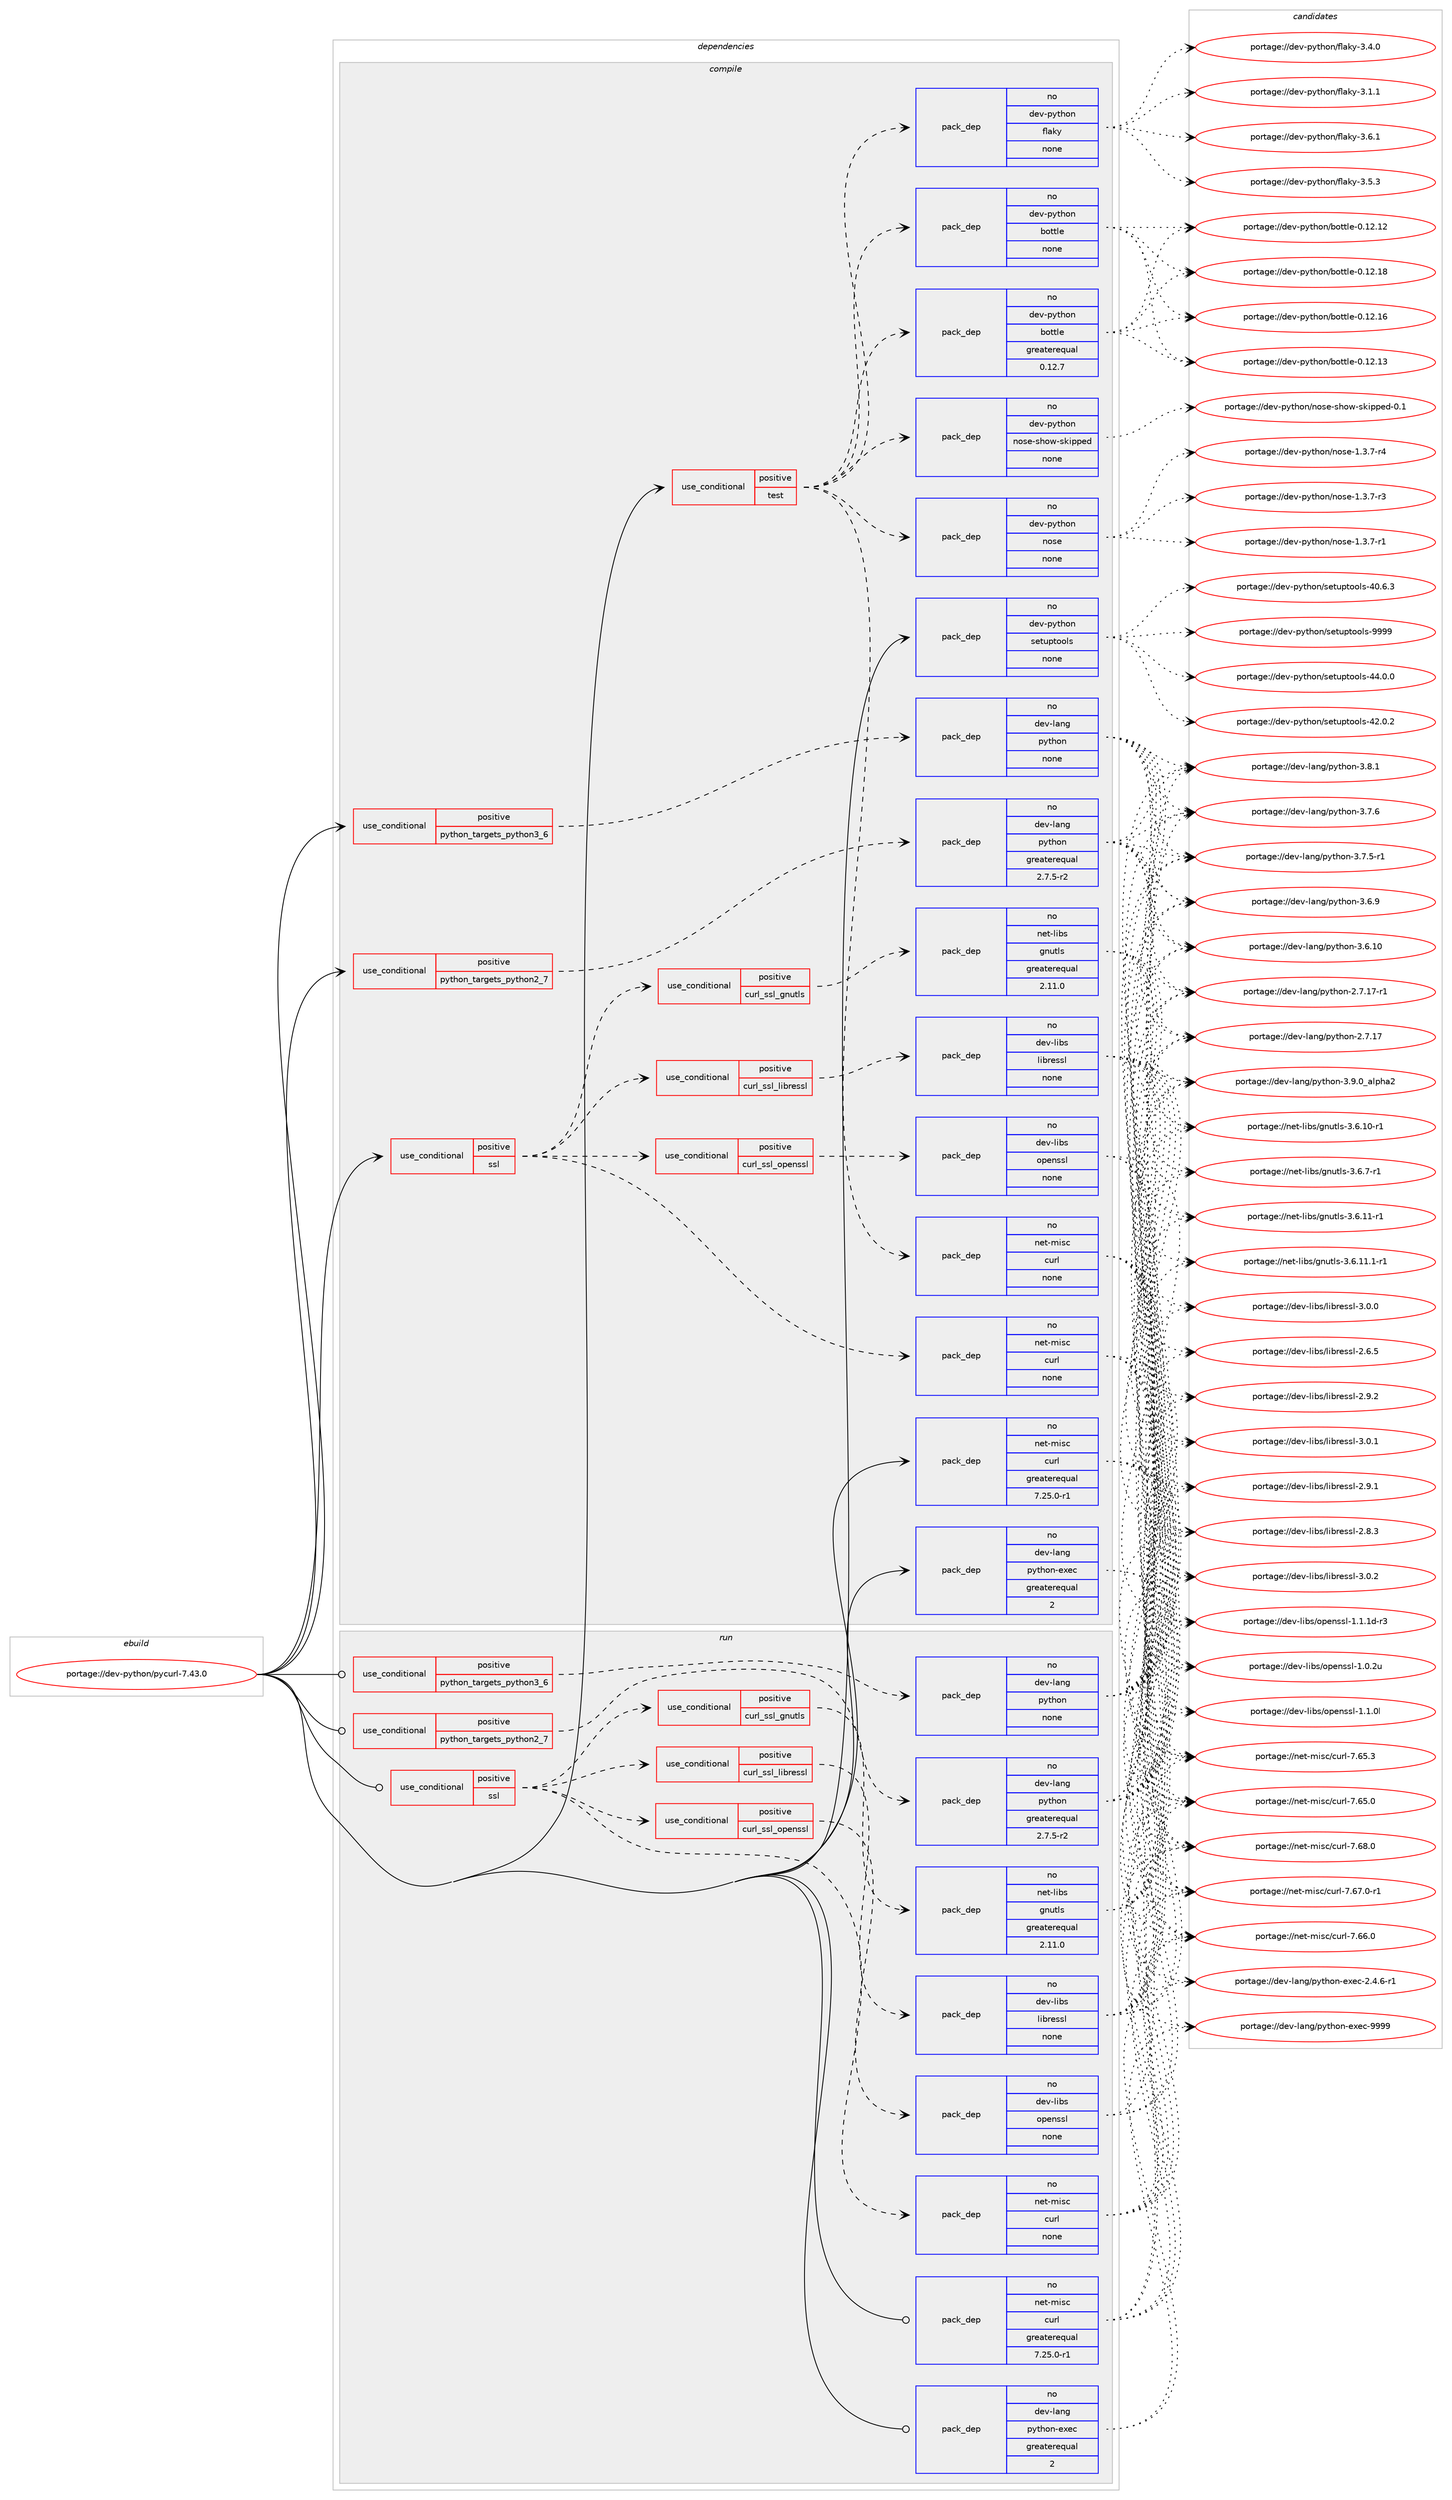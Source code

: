 digraph prolog {

# *************
# Graph options
# *************

newrank=true;
concentrate=true;
compound=true;
graph [rankdir=LR,fontname=Helvetica,fontsize=10,ranksep=1.5];#, ranksep=2.5, nodesep=0.2];
edge  [arrowhead=vee];
node  [fontname=Helvetica,fontsize=10];

# **********
# The ebuild
# **********

subgraph cluster_leftcol {
color=gray;
label=<<i>ebuild</i>>;
id [label="portage://dev-python/pycurl-7.43.0", color=red, width=4, href="../dev-python/pycurl-7.43.0.svg"];
}

# ****************
# The dependencies
# ****************

subgraph cluster_midcol {
color=gray;
label=<<i>dependencies</i>>;
subgraph cluster_compile {
fillcolor="#eeeeee";
style=filled;
label=<<i>compile</i>>;
subgraph cond109727 {
dependency438931 [label=<<TABLE BORDER="0" CELLBORDER="1" CELLSPACING="0" CELLPADDING="4"><TR><TD ROWSPAN="3" CELLPADDING="10">use_conditional</TD></TR><TR><TD>positive</TD></TR><TR><TD>python_targets_python2_7</TD></TR></TABLE>>, shape=none, color=red];
subgraph pack324266 {
dependency438932 [label=<<TABLE BORDER="0" CELLBORDER="1" CELLSPACING="0" CELLPADDING="4" WIDTH="220"><TR><TD ROWSPAN="6" CELLPADDING="30">pack_dep</TD></TR><TR><TD WIDTH="110">no</TD></TR><TR><TD>dev-lang</TD></TR><TR><TD>python</TD></TR><TR><TD>greaterequal</TD></TR><TR><TD>2.7.5-r2</TD></TR></TABLE>>, shape=none, color=blue];
}
dependency438931:e -> dependency438932:w [weight=20,style="dashed",arrowhead="vee"];
}
id:e -> dependency438931:w [weight=20,style="solid",arrowhead="vee"];
subgraph cond109728 {
dependency438933 [label=<<TABLE BORDER="0" CELLBORDER="1" CELLSPACING="0" CELLPADDING="4"><TR><TD ROWSPAN="3" CELLPADDING="10">use_conditional</TD></TR><TR><TD>positive</TD></TR><TR><TD>python_targets_python3_6</TD></TR></TABLE>>, shape=none, color=red];
subgraph pack324267 {
dependency438934 [label=<<TABLE BORDER="0" CELLBORDER="1" CELLSPACING="0" CELLPADDING="4" WIDTH="220"><TR><TD ROWSPAN="6" CELLPADDING="30">pack_dep</TD></TR><TR><TD WIDTH="110">no</TD></TR><TR><TD>dev-lang</TD></TR><TR><TD>python</TD></TR><TR><TD>none</TD></TR><TR><TD></TD></TR></TABLE>>, shape=none, color=blue];
}
dependency438933:e -> dependency438934:w [weight=20,style="dashed",arrowhead="vee"];
}
id:e -> dependency438933:w [weight=20,style="solid",arrowhead="vee"];
subgraph cond109729 {
dependency438935 [label=<<TABLE BORDER="0" CELLBORDER="1" CELLSPACING="0" CELLPADDING="4"><TR><TD ROWSPAN="3" CELLPADDING="10">use_conditional</TD></TR><TR><TD>positive</TD></TR><TR><TD>ssl</TD></TR></TABLE>>, shape=none, color=red];
subgraph pack324268 {
dependency438936 [label=<<TABLE BORDER="0" CELLBORDER="1" CELLSPACING="0" CELLPADDING="4" WIDTH="220"><TR><TD ROWSPAN="6" CELLPADDING="30">pack_dep</TD></TR><TR><TD WIDTH="110">no</TD></TR><TR><TD>net-misc</TD></TR><TR><TD>curl</TD></TR><TR><TD>none</TD></TR><TR><TD></TD></TR></TABLE>>, shape=none, color=blue];
}
dependency438935:e -> dependency438936:w [weight=20,style="dashed",arrowhead="vee"];
subgraph cond109730 {
dependency438937 [label=<<TABLE BORDER="0" CELLBORDER="1" CELLSPACING="0" CELLPADDING="4"><TR><TD ROWSPAN="3" CELLPADDING="10">use_conditional</TD></TR><TR><TD>positive</TD></TR><TR><TD>curl_ssl_gnutls</TD></TR></TABLE>>, shape=none, color=red];
subgraph pack324269 {
dependency438938 [label=<<TABLE BORDER="0" CELLBORDER="1" CELLSPACING="0" CELLPADDING="4" WIDTH="220"><TR><TD ROWSPAN="6" CELLPADDING="30">pack_dep</TD></TR><TR><TD WIDTH="110">no</TD></TR><TR><TD>net-libs</TD></TR><TR><TD>gnutls</TD></TR><TR><TD>greaterequal</TD></TR><TR><TD>2.11.0</TD></TR></TABLE>>, shape=none, color=blue];
}
dependency438937:e -> dependency438938:w [weight=20,style="dashed",arrowhead="vee"];
}
dependency438935:e -> dependency438937:w [weight=20,style="dashed",arrowhead="vee"];
subgraph cond109731 {
dependency438939 [label=<<TABLE BORDER="0" CELLBORDER="1" CELLSPACING="0" CELLPADDING="4"><TR><TD ROWSPAN="3" CELLPADDING="10">use_conditional</TD></TR><TR><TD>positive</TD></TR><TR><TD>curl_ssl_libressl</TD></TR></TABLE>>, shape=none, color=red];
subgraph pack324270 {
dependency438940 [label=<<TABLE BORDER="0" CELLBORDER="1" CELLSPACING="0" CELLPADDING="4" WIDTH="220"><TR><TD ROWSPAN="6" CELLPADDING="30">pack_dep</TD></TR><TR><TD WIDTH="110">no</TD></TR><TR><TD>dev-libs</TD></TR><TR><TD>libressl</TD></TR><TR><TD>none</TD></TR><TR><TD></TD></TR></TABLE>>, shape=none, color=blue];
}
dependency438939:e -> dependency438940:w [weight=20,style="dashed",arrowhead="vee"];
}
dependency438935:e -> dependency438939:w [weight=20,style="dashed",arrowhead="vee"];
subgraph cond109732 {
dependency438941 [label=<<TABLE BORDER="0" CELLBORDER="1" CELLSPACING="0" CELLPADDING="4"><TR><TD ROWSPAN="3" CELLPADDING="10">use_conditional</TD></TR><TR><TD>positive</TD></TR><TR><TD>curl_ssl_openssl</TD></TR></TABLE>>, shape=none, color=red];
subgraph pack324271 {
dependency438942 [label=<<TABLE BORDER="0" CELLBORDER="1" CELLSPACING="0" CELLPADDING="4" WIDTH="220"><TR><TD ROWSPAN="6" CELLPADDING="30">pack_dep</TD></TR><TR><TD WIDTH="110">no</TD></TR><TR><TD>dev-libs</TD></TR><TR><TD>openssl</TD></TR><TR><TD>none</TD></TR><TR><TD></TD></TR></TABLE>>, shape=none, color=blue];
}
dependency438941:e -> dependency438942:w [weight=20,style="dashed",arrowhead="vee"];
}
dependency438935:e -> dependency438941:w [weight=20,style="dashed",arrowhead="vee"];
}
id:e -> dependency438935:w [weight=20,style="solid",arrowhead="vee"];
subgraph cond109733 {
dependency438943 [label=<<TABLE BORDER="0" CELLBORDER="1" CELLSPACING="0" CELLPADDING="4"><TR><TD ROWSPAN="3" CELLPADDING="10">use_conditional</TD></TR><TR><TD>positive</TD></TR><TR><TD>test</TD></TR></TABLE>>, shape=none, color=red];
subgraph pack324272 {
dependency438944 [label=<<TABLE BORDER="0" CELLBORDER="1" CELLSPACING="0" CELLPADDING="4" WIDTH="220"><TR><TD ROWSPAN="6" CELLPADDING="30">pack_dep</TD></TR><TR><TD WIDTH="110">no</TD></TR><TR><TD>dev-python</TD></TR><TR><TD>bottle</TD></TR><TR><TD>none</TD></TR><TR><TD></TD></TR></TABLE>>, shape=none, color=blue];
}
dependency438943:e -> dependency438944:w [weight=20,style="dashed",arrowhead="vee"];
subgraph pack324273 {
dependency438945 [label=<<TABLE BORDER="0" CELLBORDER="1" CELLSPACING="0" CELLPADDING="4" WIDTH="220"><TR><TD ROWSPAN="6" CELLPADDING="30">pack_dep</TD></TR><TR><TD WIDTH="110">no</TD></TR><TR><TD>dev-python</TD></TR><TR><TD>flaky</TD></TR><TR><TD>none</TD></TR><TR><TD></TD></TR></TABLE>>, shape=none, color=blue];
}
dependency438943:e -> dependency438945:w [weight=20,style="dashed",arrowhead="vee"];
subgraph pack324274 {
dependency438946 [label=<<TABLE BORDER="0" CELLBORDER="1" CELLSPACING="0" CELLPADDING="4" WIDTH="220"><TR><TD ROWSPAN="6" CELLPADDING="30">pack_dep</TD></TR><TR><TD WIDTH="110">no</TD></TR><TR><TD>dev-python</TD></TR><TR><TD>nose</TD></TR><TR><TD>none</TD></TR><TR><TD></TD></TR></TABLE>>, shape=none, color=blue];
}
dependency438943:e -> dependency438946:w [weight=20,style="dashed",arrowhead="vee"];
subgraph pack324275 {
dependency438947 [label=<<TABLE BORDER="0" CELLBORDER="1" CELLSPACING="0" CELLPADDING="4" WIDTH="220"><TR><TD ROWSPAN="6" CELLPADDING="30">pack_dep</TD></TR><TR><TD WIDTH="110">no</TD></TR><TR><TD>dev-python</TD></TR><TR><TD>nose-show-skipped</TD></TR><TR><TD>none</TD></TR><TR><TD></TD></TR></TABLE>>, shape=none, color=blue];
}
dependency438943:e -> dependency438947:w [weight=20,style="dashed",arrowhead="vee"];
subgraph pack324276 {
dependency438948 [label=<<TABLE BORDER="0" CELLBORDER="1" CELLSPACING="0" CELLPADDING="4" WIDTH="220"><TR><TD ROWSPAN="6" CELLPADDING="30">pack_dep</TD></TR><TR><TD WIDTH="110">no</TD></TR><TR><TD>net-misc</TD></TR><TR><TD>curl</TD></TR><TR><TD>none</TD></TR><TR><TD></TD></TR></TABLE>>, shape=none, color=blue];
}
dependency438943:e -> dependency438948:w [weight=20,style="dashed",arrowhead="vee"];
subgraph pack324277 {
dependency438949 [label=<<TABLE BORDER="0" CELLBORDER="1" CELLSPACING="0" CELLPADDING="4" WIDTH="220"><TR><TD ROWSPAN="6" CELLPADDING="30">pack_dep</TD></TR><TR><TD WIDTH="110">no</TD></TR><TR><TD>dev-python</TD></TR><TR><TD>bottle</TD></TR><TR><TD>greaterequal</TD></TR><TR><TD>0.12.7</TD></TR></TABLE>>, shape=none, color=blue];
}
dependency438943:e -> dependency438949:w [weight=20,style="dashed",arrowhead="vee"];
}
id:e -> dependency438943:w [weight=20,style="solid",arrowhead="vee"];
subgraph pack324278 {
dependency438950 [label=<<TABLE BORDER="0" CELLBORDER="1" CELLSPACING="0" CELLPADDING="4" WIDTH="220"><TR><TD ROWSPAN="6" CELLPADDING="30">pack_dep</TD></TR><TR><TD WIDTH="110">no</TD></TR><TR><TD>dev-lang</TD></TR><TR><TD>python-exec</TD></TR><TR><TD>greaterequal</TD></TR><TR><TD>2</TD></TR></TABLE>>, shape=none, color=blue];
}
id:e -> dependency438950:w [weight=20,style="solid",arrowhead="vee"];
subgraph pack324279 {
dependency438951 [label=<<TABLE BORDER="0" CELLBORDER="1" CELLSPACING="0" CELLPADDING="4" WIDTH="220"><TR><TD ROWSPAN="6" CELLPADDING="30">pack_dep</TD></TR><TR><TD WIDTH="110">no</TD></TR><TR><TD>dev-python</TD></TR><TR><TD>setuptools</TD></TR><TR><TD>none</TD></TR><TR><TD></TD></TR></TABLE>>, shape=none, color=blue];
}
id:e -> dependency438951:w [weight=20,style="solid",arrowhead="vee"];
subgraph pack324280 {
dependency438952 [label=<<TABLE BORDER="0" CELLBORDER="1" CELLSPACING="0" CELLPADDING="4" WIDTH="220"><TR><TD ROWSPAN="6" CELLPADDING="30">pack_dep</TD></TR><TR><TD WIDTH="110">no</TD></TR><TR><TD>net-misc</TD></TR><TR><TD>curl</TD></TR><TR><TD>greaterequal</TD></TR><TR><TD>7.25.0-r1</TD></TR></TABLE>>, shape=none, color=blue];
}
id:e -> dependency438952:w [weight=20,style="solid",arrowhead="vee"];
}
subgraph cluster_compileandrun {
fillcolor="#eeeeee";
style=filled;
label=<<i>compile and run</i>>;
}
subgraph cluster_run {
fillcolor="#eeeeee";
style=filled;
label=<<i>run</i>>;
subgraph cond109734 {
dependency438953 [label=<<TABLE BORDER="0" CELLBORDER="1" CELLSPACING="0" CELLPADDING="4"><TR><TD ROWSPAN="3" CELLPADDING="10">use_conditional</TD></TR><TR><TD>positive</TD></TR><TR><TD>python_targets_python2_7</TD></TR></TABLE>>, shape=none, color=red];
subgraph pack324281 {
dependency438954 [label=<<TABLE BORDER="0" CELLBORDER="1" CELLSPACING="0" CELLPADDING="4" WIDTH="220"><TR><TD ROWSPAN="6" CELLPADDING="30">pack_dep</TD></TR><TR><TD WIDTH="110">no</TD></TR><TR><TD>dev-lang</TD></TR><TR><TD>python</TD></TR><TR><TD>greaterequal</TD></TR><TR><TD>2.7.5-r2</TD></TR></TABLE>>, shape=none, color=blue];
}
dependency438953:e -> dependency438954:w [weight=20,style="dashed",arrowhead="vee"];
}
id:e -> dependency438953:w [weight=20,style="solid",arrowhead="odot"];
subgraph cond109735 {
dependency438955 [label=<<TABLE BORDER="0" CELLBORDER="1" CELLSPACING="0" CELLPADDING="4"><TR><TD ROWSPAN="3" CELLPADDING="10">use_conditional</TD></TR><TR><TD>positive</TD></TR><TR><TD>python_targets_python3_6</TD></TR></TABLE>>, shape=none, color=red];
subgraph pack324282 {
dependency438956 [label=<<TABLE BORDER="0" CELLBORDER="1" CELLSPACING="0" CELLPADDING="4" WIDTH="220"><TR><TD ROWSPAN="6" CELLPADDING="30">pack_dep</TD></TR><TR><TD WIDTH="110">no</TD></TR><TR><TD>dev-lang</TD></TR><TR><TD>python</TD></TR><TR><TD>none</TD></TR><TR><TD></TD></TR></TABLE>>, shape=none, color=blue];
}
dependency438955:e -> dependency438956:w [weight=20,style="dashed",arrowhead="vee"];
}
id:e -> dependency438955:w [weight=20,style="solid",arrowhead="odot"];
subgraph cond109736 {
dependency438957 [label=<<TABLE BORDER="0" CELLBORDER="1" CELLSPACING="0" CELLPADDING="4"><TR><TD ROWSPAN="3" CELLPADDING="10">use_conditional</TD></TR><TR><TD>positive</TD></TR><TR><TD>ssl</TD></TR></TABLE>>, shape=none, color=red];
subgraph pack324283 {
dependency438958 [label=<<TABLE BORDER="0" CELLBORDER="1" CELLSPACING="0" CELLPADDING="4" WIDTH="220"><TR><TD ROWSPAN="6" CELLPADDING="30">pack_dep</TD></TR><TR><TD WIDTH="110">no</TD></TR><TR><TD>net-misc</TD></TR><TR><TD>curl</TD></TR><TR><TD>none</TD></TR><TR><TD></TD></TR></TABLE>>, shape=none, color=blue];
}
dependency438957:e -> dependency438958:w [weight=20,style="dashed",arrowhead="vee"];
subgraph cond109737 {
dependency438959 [label=<<TABLE BORDER="0" CELLBORDER="1" CELLSPACING="0" CELLPADDING="4"><TR><TD ROWSPAN="3" CELLPADDING="10">use_conditional</TD></TR><TR><TD>positive</TD></TR><TR><TD>curl_ssl_gnutls</TD></TR></TABLE>>, shape=none, color=red];
subgraph pack324284 {
dependency438960 [label=<<TABLE BORDER="0" CELLBORDER="1" CELLSPACING="0" CELLPADDING="4" WIDTH="220"><TR><TD ROWSPAN="6" CELLPADDING="30">pack_dep</TD></TR><TR><TD WIDTH="110">no</TD></TR><TR><TD>net-libs</TD></TR><TR><TD>gnutls</TD></TR><TR><TD>greaterequal</TD></TR><TR><TD>2.11.0</TD></TR></TABLE>>, shape=none, color=blue];
}
dependency438959:e -> dependency438960:w [weight=20,style="dashed",arrowhead="vee"];
}
dependency438957:e -> dependency438959:w [weight=20,style="dashed",arrowhead="vee"];
subgraph cond109738 {
dependency438961 [label=<<TABLE BORDER="0" CELLBORDER="1" CELLSPACING="0" CELLPADDING="4"><TR><TD ROWSPAN="3" CELLPADDING="10">use_conditional</TD></TR><TR><TD>positive</TD></TR><TR><TD>curl_ssl_libressl</TD></TR></TABLE>>, shape=none, color=red];
subgraph pack324285 {
dependency438962 [label=<<TABLE BORDER="0" CELLBORDER="1" CELLSPACING="0" CELLPADDING="4" WIDTH="220"><TR><TD ROWSPAN="6" CELLPADDING="30">pack_dep</TD></TR><TR><TD WIDTH="110">no</TD></TR><TR><TD>dev-libs</TD></TR><TR><TD>libressl</TD></TR><TR><TD>none</TD></TR><TR><TD></TD></TR></TABLE>>, shape=none, color=blue];
}
dependency438961:e -> dependency438962:w [weight=20,style="dashed",arrowhead="vee"];
}
dependency438957:e -> dependency438961:w [weight=20,style="dashed",arrowhead="vee"];
subgraph cond109739 {
dependency438963 [label=<<TABLE BORDER="0" CELLBORDER="1" CELLSPACING="0" CELLPADDING="4"><TR><TD ROWSPAN="3" CELLPADDING="10">use_conditional</TD></TR><TR><TD>positive</TD></TR><TR><TD>curl_ssl_openssl</TD></TR></TABLE>>, shape=none, color=red];
subgraph pack324286 {
dependency438964 [label=<<TABLE BORDER="0" CELLBORDER="1" CELLSPACING="0" CELLPADDING="4" WIDTH="220"><TR><TD ROWSPAN="6" CELLPADDING="30">pack_dep</TD></TR><TR><TD WIDTH="110">no</TD></TR><TR><TD>dev-libs</TD></TR><TR><TD>openssl</TD></TR><TR><TD>none</TD></TR><TR><TD></TD></TR></TABLE>>, shape=none, color=blue];
}
dependency438963:e -> dependency438964:w [weight=20,style="dashed",arrowhead="vee"];
}
dependency438957:e -> dependency438963:w [weight=20,style="dashed",arrowhead="vee"];
}
id:e -> dependency438957:w [weight=20,style="solid",arrowhead="odot"];
subgraph pack324287 {
dependency438965 [label=<<TABLE BORDER="0" CELLBORDER="1" CELLSPACING="0" CELLPADDING="4" WIDTH="220"><TR><TD ROWSPAN="6" CELLPADDING="30">pack_dep</TD></TR><TR><TD WIDTH="110">no</TD></TR><TR><TD>dev-lang</TD></TR><TR><TD>python-exec</TD></TR><TR><TD>greaterequal</TD></TR><TR><TD>2</TD></TR></TABLE>>, shape=none, color=blue];
}
id:e -> dependency438965:w [weight=20,style="solid",arrowhead="odot"];
subgraph pack324288 {
dependency438966 [label=<<TABLE BORDER="0" CELLBORDER="1" CELLSPACING="0" CELLPADDING="4" WIDTH="220"><TR><TD ROWSPAN="6" CELLPADDING="30">pack_dep</TD></TR><TR><TD WIDTH="110">no</TD></TR><TR><TD>net-misc</TD></TR><TR><TD>curl</TD></TR><TR><TD>greaterequal</TD></TR><TR><TD>7.25.0-r1</TD></TR></TABLE>>, shape=none, color=blue];
}
id:e -> dependency438966:w [weight=20,style="solid",arrowhead="odot"];
}
}

# **************
# The candidates
# **************

subgraph cluster_choices {
rank=same;
color=gray;
label=<<i>candidates</i>>;

subgraph choice324266 {
color=black;
nodesep=1;
choice10010111845108971101034711212111610411111045514657464895971081121049750 [label="portage://dev-lang/python-3.9.0_alpha2", color=red, width=4,href="../dev-lang/python-3.9.0_alpha2.svg"];
choice100101118451089711010347112121116104111110455146564649 [label="portage://dev-lang/python-3.8.1", color=red, width=4,href="../dev-lang/python-3.8.1.svg"];
choice100101118451089711010347112121116104111110455146554654 [label="portage://dev-lang/python-3.7.6", color=red, width=4,href="../dev-lang/python-3.7.6.svg"];
choice1001011184510897110103471121211161041111104551465546534511449 [label="portage://dev-lang/python-3.7.5-r1", color=red, width=4,href="../dev-lang/python-3.7.5-r1.svg"];
choice100101118451089711010347112121116104111110455146544657 [label="portage://dev-lang/python-3.6.9", color=red, width=4,href="../dev-lang/python-3.6.9.svg"];
choice10010111845108971101034711212111610411111045514654464948 [label="portage://dev-lang/python-3.6.10", color=red, width=4,href="../dev-lang/python-3.6.10.svg"];
choice100101118451089711010347112121116104111110455046554649554511449 [label="portage://dev-lang/python-2.7.17-r1", color=red, width=4,href="../dev-lang/python-2.7.17-r1.svg"];
choice10010111845108971101034711212111610411111045504655464955 [label="portage://dev-lang/python-2.7.17", color=red, width=4,href="../dev-lang/python-2.7.17.svg"];
dependency438932:e -> choice10010111845108971101034711212111610411111045514657464895971081121049750:w [style=dotted,weight="100"];
dependency438932:e -> choice100101118451089711010347112121116104111110455146564649:w [style=dotted,weight="100"];
dependency438932:e -> choice100101118451089711010347112121116104111110455146554654:w [style=dotted,weight="100"];
dependency438932:e -> choice1001011184510897110103471121211161041111104551465546534511449:w [style=dotted,weight="100"];
dependency438932:e -> choice100101118451089711010347112121116104111110455146544657:w [style=dotted,weight="100"];
dependency438932:e -> choice10010111845108971101034711212111610411111045514654464948:w [style=dotted,weight="100"];
dependency438932:e -> choice100101118451089711010347112121116104111110455046554649554511449:w [style=dotted,weight="100"];
dependency438932:e -> choice10010111845108971101034711212111610411111045504655464955:w [style=dotted,weight="100"];
}
subgraph choice324267 {
color=black;
nodesep=1;
choice10010111845108971101034711212111610411111045514657464895971081121049750 [label="portage://dev-lang/python-3.9.0_alpha2", color=red, width=4,href="../dev-lang/python-3.9.0_alpha2.svg"];
choice100101118451089711010347112121116104111110455146564649 [label="portage://dev-lang/python-3.8.1", color=red, width=4,href="../dev-lang/python-3.8.1.svg"];
choice100101118451089711010347112121116104111110455146554654 [label="portage://dev-lang/python-3.7.6", color=red, width=4,href="../dev-lang/python-3.7.6.svg"];
choice1001011184510897110103471121211161041111104551465546534511449 [label="portage://dev-lang/python-3.7.5-r1", color=red, width=4,href="../dev-lang/python-3.7.5-r1.svg"];
choice100101118451089711010347112121116104111110455146544657 [label="portage://dev-lang/python-3.6.9", color=red, width=4,href="../dev-lang/python-3.6.9.svg"];
choice10010111845108971101034711212111610411111045514654464948 [label="portage://dev-lang/python-3.6.10", color=red, width=4,href="../dev-lang/python-3.6.10.svg"];
choice100101118451089711010347112121116104111110455046554649554511449 [label="portage://dev-lang/python-2.7.17-r1", color=red, width=4,href="../dev-lang/python-2.7.17-r1.svg"];
choice10010111845108971101034711212111610411111045504655464955 [label="portage://dev-lang/python-2.7.17", color=red, width=4,href="../dev-lang/python-2.7.17.svg"];
dependency438934:e -> choice10010111845108971101034711212111610411111045514657464895971081121049750:w [style=dotted,weight="100"];
dependency438934:e -> choice100101118451089711010347112121116104111110455146564649:w [style=dotted,weight="100"];
dependency438934:e -> choice100101118451089711010347112121116104111110455146554654:w [style=dotted,weight="100"];
dependency438934:e -> choice1001011184510897110103471121211161041111104551465546534511449:w [style=dotted,weight="100"];
dependency438934:e -> choice100101118451089711010347112121116104111110455146544657:w [style=dotted,weight="100"];
dependency438934:e -> choice10010111845108971101034711212111610411111045514654464948:w [style=dotted,weight="100"];
dependency438934:e -> choice100101118451089711010347112121116104111110455046554649554511449:w [style=dotted,weight="100"];
dependency438934:e -> choice10010111845108971101034711212111610411111045504655464955:w [style=dotted,weight="100"];
}
subgraph choice324268 {
color=black;
nodesep=1;
choice1101011164510910511599479911711410845554654564648 [label="portage://net-misc/curl-7.68.0", color=red, width=4,href="../net-misc/curl-7.68.0.svg"];
choice11010111645109105115994799117114108455546545546484511449 [label="portage://net-misc/curl-7.67.0-r1", color=red, width=4,href="../net-misc/curl-7.67.0-r1.svg"];
choice1101011164510910511599479911711410845554654544648 [label="portage://net-misc/curl-7.66.0", color=red, width=4,href="../net-misc/curl-7.66.0.svg"];
choice1101011164510910511599479911711410845554654534651 [label="portage://net-misc/curl-7.65.3", color=red, width=4,href="../net-misc/curl-7.65.3.svg"];
choice1101011164510910511599479911711410845554654534648 [label="portage://net-misc/curl-7.65.0", color=red, width=4,href="../net-misc/curl-7.65.0.svg"];
dependency438936:e -> choice1101011164510910511599479911711410845554654564648:w [style=dotted,weight="100"];
dependency438936:e -> choice11010111645109105115994799117114108455546545546484511449:w [style=dotted,weight="100"];
dependency438936:e -> choice1101011164510910511599479911711410845554654544648:w [style=dotted,weight="100"];
dependency438936:e -> choice1101011164510910511599479911711410845554654534651:w [style=dotted,weight="100"];
dependency438936:e -> choice1101011164510910511599479911711410845554654534648:w [style=dotted,weight="100"];
}
subgraph choice324269 {
color=black;
nodesep=1;
choice1101011164510810598115471031101171161081154551465446554511449 [label="portage://net-libs/gnutls-3.6.7-r1", color=red, width=4,href="../net-libs/gnutls-3.6.7-r1.svg"];
choice1101011164510810598115471031101171161081154551465446494946494511449 [label="portage://net-libs/gnutls-3.6.11.1-r1", color=red, width=4,href="../net-libs/gnutls-3.6.11.1-r1.svg"];
choice110101116451081059811547103110117116108115455146544649494511449 [label="portage://net-libs/gnutls-3.6.11-r1", color=red, width=4,href="../net-libs/gnutls-3.6.11-r1.svg"];
choice110101116451081059811547103110117116108115455146544649484511449 [label="portage://net-libs/gnutls-3.6.10-r1", color=red, width=4,href="../net-libs/gnutls-3.6.10-r1.svg"];
dependency438938:e -> choice1101011164510810598115471031101171161081154551465446554511449:w [style=dotted,weight="100"];
dependency438938:e -> choice1101011164510810598115471031101171161081154551465446494946494511449:w [style=dotted,weight="100"];
dependency438938:e -> choice110101116451081059811547103110117116108115455146544649494511449:w [style=dotted,weight="100"];
dependency438938:e -> choice110101116451081059811547103110117116108115455146544649484511449:w [style=dotted,weight="100"];
}
subgraph choice324270 {
color=black;
nodesep=1;
choice10010111845108105981154710810598114101115115108455146484650 [label="portage://dev-libs/libressl-3.0.2", color=red, width=4,href="../dev-libs/libressl-3.0.2.svg"];
choice10010111845108105981154710810598114101115115108455146484649 [label="portage://dev-libs/libressl-3.0.1", color=red, width=4,href="../dev-libs/libressl-3.0.1.svg"];
choice10010111845108105981154710810598114101115115108455146484648 [label="portage://dev-libs/libressl-3.0.0", color=red, width=4,href="../dev-libs/libressl-3.0.0.svg"];
choice10010111845108105981154710810598114101115115108455046574650 [label="portage://dev-libs/libressl-2.9.2", color=red, width=4,href="../dev-libs/libressl-2.9.2.svg"];
choice10010111845108105981154710810598114101115115108455046574649 [label="portage://dev-libs/libressl-2.9.1", color=red, width=4,href="../dev-libs/libressl-2.9.1.svg"];
choice10010111845108105981154710810598114101115115108455046564651 [label="portage://dev-libs/libressl-2.8.3", color=red, width=4,href="../dev-libs/libressl-2.8.3.svg"];
choice10010111845108105981154710810598114101115115108455046544653 [label="portage://dev-libs/libressl-2.6.5", color=red, width=4,href="../dev-libs/libressl-2.6.5.svg"];
dependency438940:e -> choice10010111845108105981154710810598114101115115108455146484650:w [style=dotted,weight="100"];
dependency438940:e -> choice10010111845108105981154710810598114101115115108455146484649:w [style=dotted,weight="100"];
dependency438940:e -> choice10010111845108105981154710810598114101115115108455146484648:w [style=dotted,weight="100"];
dependency438940:e -> choice10010111845108105981154710810598114101115115108455046574650:w [style=dotted,weight="100"];
dependency438940:e -> choice10010111845108105981154710810598114101115115108455046574649:w [style=dotted,weight="100"];
dependency438940:e -> choice10010111845108105981154710810598114101115115108455046564651:w [style=dotted,weight="100"];
dependency438940:e -> choice10010111845108105981154710810598114101115115108455046544653:w [style=dotted,weight="100"];
}
subgraph choice324271 {
color=black;
nodesep=1;
choice1001011184510810598115471111121011101151151084549464946491004511451 [label="portage://dev-libs/openssl-1.1.1d-r3", color=red, width=4,href="../dev-libs/openssl-1.1.1d-r3.svg"];
choice100101118451081059811547111112101110115115108454946494648108 [label="portage://dev-libs/openssl-1.1.0l", color=red, width=4,href="../dev-libs/openssl-1.1.0l.svg"];
choice100101118451081059811547111112101110115115108454946484650117 [label="portage://dev-libs/openssl-1.0.2u", color=red, width=4,href="../dev-libs/openssl-1.0.2u.svg"];
dependency438942:e -> choice1001011184510810598115471111121011101151151084549464946491004511451:w [style=dotted,weight="100"];
dependency438942:e -> choice100101118451081059811547111112101110115115108454946494648108:w [style=dotted,weight="100"];
dependency438942:e -> choice100101118451081059811547111112101110115115108454946484650117:w [style=dotted,weight="100"];
}
subgraph choice324272 {
color=black;
nodesep=1;
choice1001011184511212111610411111047981111161161081014548464950464956 [label="portage://dev-python/bottle-0.12.18", color=red, width=4,href="../dev-python/bottle-0.12.18.svg"];
choice1001011184511212111610411111047981111161161081014548464950464954 [label="portage://dev-python/bottle-0.12.16", color=red, width=4,href="../dev-python/bottle-0.12.16.svg"];
choice1001011184511212111610411111047981111161161081014548464950464951 [label="portage://dev-python/bottle-0.12.13", color=red, width=4,href="../dev-python/bottle-0.12.13.svg"];
choice1001011184511212111610411111047981111161161081014548464950464950 [label="portage://dev-python/bottle-0.12.12", color=red, width=4,href="../dev-python/bottle-0.12.12.svg"];
dependency438944:e -> choice1001011184511212111610411111047981111161161081014548464950464956:w [style=dotted,weight="100"];
dependency438944:e -> choice1001011184511212111610411111047981111161161081014548464950464954:w [style=dotted,weight="100"];
dependency438944:e -> choice1001011184511212111610411111047981111161161081014548464950464951:w [style=dotted,weight="100"];
dependency438944:e -> choice1001011184511212111610411111047981111161161081014548464950464950:w [style=dotted,weight="100"];
}
subgraph choice324273 {
color=black;
nodesep=1;
choice100101118451121211161041111104710210897107121455146544649 [label="portage://dev-python/flaky-3.6.1", color=red, width=4,href="../dev-python/flaky-3.6.1.svg"];
choice100101118451121211161041111104710210897107121455146534651 [label="portage://dev-python/flaky-3.5.3", color=red, width=4,href="../dev-python/flaky-3.5.3.svg"];
choice100101118451121211161041111104710210897107121455146524648 [label="portage://dev-python/flaky-3.4.0", color=red, width=4,href="../dev-python/flaky-3.4.0.svg"];
choice100101118451121211161041111104710210897107121455146494649 [label="portage://dev-python/flaky-3.1.1", color=red, width=4,href="../dev-python/flaky-3.1.1.svg"];
dependency438945:e -> choice100101118451121211161041111104710210897107121455146544649:w [style=dotted,weight="100"];
dependency438945:e -> choice100101118451121211161041111104710210897107121455146534651:w [style=dotted,weight="100"];
dependency438945:e -> choice100101118451121211161041111104710210897107121455146524648:w [style=dotted,weight="100"];
dependency438945:e -> choice100101118451121211161041111104710210897107121455146494649:w [style=dotted,weight="100"];
}
subgraph choice324274 {
color=black;
nodesep=1;
choice10010111845112121116104111110471101111151014549465146554511452 [label="portage://dev-python/nose-1.3.7-r4", color=red, width=4,href="../dev-python/nose-1.3.7-r4.svg"];
choice10010111845112121116104111110471101111151014549465146554511451 [label="portage://dev-python/nose-1.3.7-r3", color=red, width=4,href="../dev-python/nose-1.3.7-r3.svg"];
choice10010111845112121116104111110471101111151014549465146554511449 [label="portage://dev-python/nose-1.3.7-r1", color=red, width=4,href="../dev-python/nose-1.3.7-r1.svg"];
dependency438946:e -> choice10010111845112121116104111110471101111151014549465146554511452:w [style=dotted,weight="100"];
dependency438946:e -> choice10010111845112121116104111110471101111151014549465146554511451:w [style=dotted,weight="100"];
dependency438946:e -> choice10010111845112121116104111110471101111151014549465146554511449:w [style=dotted,weight="100"];
}
subgraph choice324275 {
color=black;
nodesep=1;
choice1001011184511212111610411111047110111115101451151041111194511510710511211210110045484649 [label="portage://dev-python/nose-show-skipped-0.1", color=red, width=4,href="../dev-python/nose-show-skipped-0.1.svg"];
dependency438947:e -> choice1001011184511212111610411111047110111115101451151041111194511510710511211210110045484649:w [style=dotted,weight="100"];
}
subgraph choice324276 {
color=black;
nodesep=1;
choice1101011164510910511599479911711410845554654564648 [label="portage://net-misc/curl-7.68.0", color=red, width=4,href="../net-misc/curl-7.68.0.svg"];
choice11010111645109105115994799117114108455546545546484511449 [label="portage://net-misc/curl-7.67.0-r1", color=red, width=4,href="../net-misc/curl-7.67.0-r1.svg"];
choice1101011164510910511599479911711410845554654544648 [label="portage://net-misc/curl-7.66.0", color=red, width=4,href="../net-misc/curl-7.66.0.svg"];
choice1101011164510910511599479911711410845554654534651 [label="portage://net-misc/curl-7.65.3", color=red, width=4,href="../net-misc/curl-7.65.3.svg"];
choice1101011164510910511599479911711410845554654534648 [label="portage://net-misc/curl-7.65.0", color=red, width=4,href="../net-misc/curl-7.65.0.svg"];
dependency438948:e -> choice1101011164510910511599479911711410845554654564648:w [style=dotted,weight="100"];
dependency438948:e -> choice11010111645109105115994799117114108455546545546484511449:w [style=dotted,weight="100"];
dependency438948:e -> choice1101011164510910511599479911711410845554654544648:w [style=dotted,weight="100"];
dependency438948:e -> choice1101011164510910511599479911711410845554654534651:w [style=dotted,weight="100"];
dependency438948:e -> choice1101011164510910511599479911711410845554654534648:w [style=dotted,weight="100"];
}
subgraph choice324277 {
color=black;
nodesep=1;
choice1001011184511212111610411111047981111161161081014548464950464956 [label="portage://dev-python/bottle-0.12.18", color=red, width=4,href="../dev-python/bottle-0.12.18.svg"];
choice1001011184511212111610411111047981111161161081014548464950464954 [label="portage://dev-python/bottle-0.12.16", color=red, width=4,href="../dev-python/bottle-0.12.16.svg"];
choice1001011184511212111610411111047981111161161081014548464950464951 [label="portage://dev-python/bottle-0.12.13", color=red, width=4,href="../dev-python/bottle-0.12.13.svg"];
choice1001011184511212111610411111047981111161161081014548464950464950 [label="portage://dev-python/bottle-0.12.12", color=red, width=4,href="../dev-python/bottle-0.12.12.svg"];
dependency438949:e -> choice1001011184511212111610411111047981111161161081014548464950464956:w [style=dotted,weight="100"];
dependency438949:e -> choice1001011184511212111610411111047981111161161081014548464950464954:w [style=dotted,weight="100"];
dependency438949:e -> choice1001011184511212111610411111047981111161161081014548464950464951:w [style=dotted,weight="100"];
dependency438949:e -> choice1001011184511212111610411111047981111161161081014548464950464950:w [style=dotted,weight="100"];
}
subgraph choice324278 {
color=black;
nodesep=1;
choice10010111845108971101034711212111610411111045101120101994557575757 [label="portage://dev-lang/python-exec-9999", color=red, width=4,href="../dev-lang/python-exec-9999.svg"];
choice10010111845108971101034711212111610411111045101120101994550465246544511449 [label="portage://dev-lang/python-exec-2.4.6-r1", color=red, width=4,href="../dev-lang/python-exec-2.4.6-r1.svg"];
dependency438950:e -> choice10010111845108971101034711212111610411111045101120101994557575757:w [style=dotted,weight="100"];
dependency438950:e -> choice10010111845108971101034711212111610411111045101120101994550465246544511449:w [style=dotted,weight="100"];
}
subgraph choice324279 {
color=black;
nodesep=1;
choice10010111845112121116104111110471151011161171121161111111081154557575757 [label="portage://dev-python/setuptools-9999", color=red, width=4,href="../dev-python/setuptools-9999.svg"];
choice100101118451121211161041111104711510111611711211611111110811545525246484648 [label="portage://dev-python/setuptools-44.0.0", color=red, width=4,href="../dev-python/setuptools-44.0.0.svg"];
choice100101118451121211161041111104711510111611711211611111110811545525046484650 [label="portage://dev-python/setuptools-42.0.2", color=red, width=4,href="../dev-python/setuptools-42.0.2.svg"];
choice100101118451121211161041111104711510111611711211611111110811545524846544651 [label="portage://dev-python/setuptools-40.6.3", color=red, width=4,href="../dev-python/setuptools-40.6.3.svg"];
dependency438951:e -> choice10010111845112121116104111110471151011161171121161111111081154557575757:w [style=dotted,weight="100"];
dependency438951:e -> choice100101118451121211161041111104711510111611711211611111110811545525246484648:w [style=dotted,weight="100"];
dependency438951:e -> choice100101118451121211161041111104711510111611711211611111110811545525046484650:w [style=dotted,weight="100"];
dependency438951:e -> choice100101118451121211161041111104711510111611711211611111110811545524846544651:w [style=dotted,weight="100"];
}
subgraph choice324280 {
color=black;
nodesep=1;
choice1101011164510910511599479911711410845554654564648 [label="portage://net-misc/curl-7.68.0", color=red, width=4,href="../net-misc/curl-7.68.0.svg"];
choice11010111645109105115994799117114108455546545546484511449 [label="portage://net-misc/curl-7.67.0-r1", color=red, width=4,href="../net-misc/curl-7.67.0-r1.svg"];
choice1101011164510910511599479911711410845554654544648 [label="portage://net-misc/curl-7.66.0", color=red, width=4,href="../net-misc/curl-7.66.0.svg"];
choice1101011164510910511599479911711410845554654534651 [label="portage://net-misc/curl-7.65.3", color=red, width=4,href="../net-misc/curl-7.65.3.svg"];
choice1101011164510910511599479911711410845554654534648 [label="portage://net-misc/curl-7.65.0", color=red, width=4,href="../net-misc/curl-7.65.0.svg"];
dependency438952:e -> choice1101011164510910511599479911711410845554654564648:w [style=dotted,weight="100"];
dependency438952:e -> choice11010111645109105115994799117114108455546545546484511449:w [style=dotted,weight="100"];
dependency438952:e -> choice1101011164510910511599479911711410845554654544648:w [style=dotted,weight="100"];
dependency438952:e -> choice1101011164510910511599479911711410845554654534651:w [style=dotted,weight="100"];
dependency438952:e -> choice1101011164510910511599479911711410845554654534648:w [style=dotted,weight="100"];
}
subgraph choice324281 {
color=black;
nodesep=1;
choice10010111845108971101034711212111610411111045514657464895971081121049750 [label="portage://dev-lang/python-3.9.0_alpha2", color=red, width=4,href="../dev-lang/python-3.9.0_alpha2.svg"];
choice100101118451089711010347112121116104111110455146564649 [label="portage://dev-lang/python-3.8.1", color=red, width=4,href="../dev-lang/python-3.8.1.svg"];
choice100101118451089711010347112121116104111110455146554654 [label="portage://dev-lang/python-3.7.6", color=red, width=4,href="../dev-lang/python-3.7.6.svg"];
choice1001011184510897110103471121211161041111104551465546534511449 [label="portage://dev-lang/python-3.7.5-r1", color=red, width=4,href="../dev-lang/python-3.7.5-r1.svg"];
choice100101118451089711010347112121116104111110455146544657 [label="portage://dev-lang/python-3.6.9", color=red, width=4,href="../dev-lang/python-3.6.9.svg"];
choice10010111845108971101034711212111610411111045514654464948 [label="portage://dev-lang/python-3.6.10", color=red, width=4,href="../dev-lang/python-3.6.10.svg"];
choice100101118451089711010347112121116104111110455046554649554511449 [label="portage://dev-lang/python-2.7.17-r1", color=red, width=4,href="../dev-lang/python-2.7.17-r1.svg"];
choice10010111845108971101034711212111610411111045504655464955 [label="portage://dev-lang/python-2.7.17", color=red, width=4,href="../dev-lang/python-2.7.17.svg"];
dependency438954:e -> choice10010111845108971101034711212111610411111045514657464895971081121049750:w [style=dotted,weight="100"];
dependency438954:e -> choice100101118451089711010347112121116104111110455146564649:w [style=dotted,weight="100"];
dependency438954:e -> choice100101118451089711010347112121116104111110455146554654:w [style=dotted,weight="100"];
dependency438954:e -> choice1001011184510897110103471121211161041111104551465546534511449:w [style=dotted,weight="100"];
dependency438954:e -> choice100101118451089711010347112121116104111110455146544657:w [style=dotted,weight="100"];
dependency438954:e -> choice10010111845108971101034711212111610411111045514654464948:w [style=dotted,weight="100"];
dependency438954:e -> choice100101118451089711010347112121116104111110455046554649554511449:w [style=dotted,weight="100"];
dependency438954:e -> choice10010111845108971101034711212111610411111045504655464955:w [style=dotted,weight="100"];
}
subgraph choice324282 {
color=black;
nodesep=1;
choice10010111845108971101034711212111610411111045514657464895971081121049750 [label="portage://dev-lang/python-3.9.0_alpha2", color=red, width=4,href="../dev-lang/python-3.9.0_alpha2.svg"];
choice100101118451089711010347112121116104111110455146564649 [label="portage://dev-lang/python-3.8.1", color=red, width=4,href="../dev-lang/python-3.8.1.svg"];
choice100101118451089711010347112121116104111110455146554654 [label="portage://dev-lang/python-3.7.6", color=red, width=4,href="../dev-lang/python-3.7.6.svg"];
choice1001011184510897110103471121211161041111104551465546534511449 [label="portage://dev-lang/python-3.7.5-r1", color=red, width=4,href="../dev-lang/python-3.7.5-r1.svg"];
choice100101118451089711010347112121116104111110455146544657 [label="portage://dev-lang/python-3.6.9", color=red, width=4,href="../dev-lang/python-3.6.9.svg"];
choice10010111845108971101034711212111610411111045514654464948 [label="portage://dev-lang/python-3.6.10", color=red, width=4,href="../dev-lang/python-3.6.10.svg"];
choice100101118451089711010347112121116104111110455046554649554511449 [label="portage://dev-lang/python-2.7.17-r1", color=red, width=4,href="../dev-lang/python-2.7.17-r1.svg"];
choice10010111845108971101034711212111610411111045504655464955 [label="portage://dev-lang/python-2.7.17", color=red, width=4,href="../dev-lang/python-2.7.17.svg"];
dependency438956:e -> choice10010111845108971101034711212111610411111045514657464895971081121049750:w [style=dotted,weight="100"];
dependency438956:e -> choice100101118451089711010347112121116104111110455146564649:w [style=dotted,weight="100"];
dependency438956:e -> choice100101118451089711010347112121116104111110455146554654:w [style=dotted,weight="100"];
dependency438956:e -> choice1001011184510897110103471121211161041111104551465546534511449:w [style=dotted,weight="100"];
dependency438956:e -> choice100101118451089711010347112121116104111110455146544657:w [style=dotted,weight="100"];
dependency438956:e -> choice10010111845108971101034711212111610411111045514654464948:w [style=dotted,weight="100"];
dependency438956:e -> choice100101118451089711010347112121116104111110455046554649554511449:w [style=dotted,weight="100"];
dependency438956:e -> choice10010111845108971101034711212111610411111045504655464955:w [style=dotted,weight="100"];
}
subgraph choice324283 {
color=black;
nodesep=1;
choice1101011164510910511599479911711410845554654564648 [label="portage://net-misc/curl-7.68.0", color=red, width=4,href="../net-misc/curl-7.68.0.svg"];
choice11010111645109105115994799117114108455546545546484511449 [label="portage://net-misc/curl-7.67.0-r1", color=red, width=4,href="../net-misc/curl-7.67.0-r1.svg"];
choice1101011164510910511599479911711410845554654544648 [label="portage://net-misc/curl-7.66.0", color=red, width=4,href="../net-misc/curl-7.66.0.svg"];
choice1101011164510910511599479911711410845554654534651 [label="portage://net-misc/curl-7.65.3", color=red, width=4,href="../net-misc/curl-7.65.3.svg"];
choice1101011164510910511599479911711410845554654534648 [label="portage://net-misc/curl-7.65.0", color=red, width=4,href="../net-misc/curl-7.65.0.svg"];
dependency438958:e -> choice1101011164510910511599479911711410845554654564648:w [style=dotted,weight="100"];
dependency438958:e -> choice11010111645109105115994799117114108455546545546484511449:w [style=dotted,weight="100"];
dependency438958:e -> choice1101011164510910511599479911711410845554654544648:w [style=dotted,weight="100"];
dependency438958:e -> choice1101011164510910511599479911711410845554654534651:w [style=dotted,weight="100"];
dependency438958:e -> choice1101011164510910511599479911711410845554654534648:w [style=dotted,weight="100"];
}
subgraph choice324284 {
color=black;
nodesep=1;
choice1101011164510810598115471031101171161081154551465446554511449 [label="portage://net-libs/gnutls-3.6.7-r1", color=red, width=4,href="../net-libs/gnutls-3.6.7-r1.svg"];
choice1101011164510810598115471031101171161081154551465446494946494511449 [label="portage://net-libs/gnutls-3.6.11.1-r1", color=red, width=4,href="../net-libs/gnutls-3.6.11.1-r1.svg"];
choice110101116451081059811547103110117116108115455146544649494511449 [label="portage://net-libs/gnutls-3.6.11-r1", color=red, width=4,href="../net-libs/gnutls-3.6.11-r1.svg"];
choice110101116451081059811547103110117116108115455146544649484511449 [label="portage://net-libs/gnutls-3.6.10-r1", color=red, width=4,href="../net-libs/gnutls-3.6.10-r1.svg"];
dependency438960:e -> choice1101011164510810598115471031101171161081154551465446554511449:w [style=dotted,weight="100"];
dependency438960:e -> choice1101011164510810598115471031101171161081154551465446494946494511449:w [style=dotted,weight="100"];
dependency438960:e -> choice110101116451081059811547103110117116108115455146544649494511449:w [style=dotted,weight="100"];
dependency438960:e -> choice110101116451081059811547103110117116108115455146544649484511449:w [style=dotted,weight="100"];
}
subgraph choice324285 {
color=black;
nodesep=1;
choice10010111845108105981154710810598114101115115108455146484650 [label="portage://dev-libs/libressl-3.0.2", color=red, width=4,href="../dev-libs/libressl-3.0.2.svg"];
choice10010111845108105981154710810598114101115115108455146484649 [label="portage://dev-libs/libressl-3.0.1", color=red, width=4,href="../dev-libs/libressl-3.0.1.svg"];
choice10010111845108105981154710810598114101115115108455146484648 [label="portage://dev-libs/libressl-3.0.0", color=red, width=4,href="../dev-libs/libressl-3.0.0.svg"];
choice10010111845108105981154710810598114101115115108455046574650 [label="portage://dev-libs/libressl-2.9.2", color=red, width=4,href="../dev-libs/libressl-2.9.2.svg"];
choice10010111845108105981154710810598114101115115108455046574649 [label="portage://dev-libs/libressl-2.9.1", color=red, width=4,href="../dev-libs/libressl-2.9.1.svg"];
choice10010111845108105981154710810598114101115115108455046564651 [label="portage://dev-libs/libressl-2.8.3", color=red, width=4,href="../dev-libs/libressl-2.8.3.svg"];
choice10010111845108105981154710810598114101115115108455046544653 [label="portage://dev-libs/libressl-2.6.5", color=red, width=4,href="../dev-libs/libressl-2.6.5.svg"];
dependency438962:e -> choice10010111845108105981154710810598114101115115108455146484650:w [style=dotted,weight="100"];
dependency438962:e -> choice10010111845108105981154710810598114101115115108455146484649:w [style=dotted,weight="100"];
dependency438962:e -> choice10010111845108105981154710810598114101115115108455146484648:w [style=dotted,weight="100"];
dependency438962:e -> choice10010111845108105981154710810598114101115115108455046574650:w [style=dotted,weight="100"];
dependency438962:e -> choice10010111845108105981154710810598114101115115108455046574649:w [style=dotted,weight="100"];
dependency438962:e -> choice10010111845108105981154710810598114101115115108455046564651:w [style=dotted,weight="100"];
dependency438962:e -> choice10010111845108105981154710810598114101115115108455046544653:w [style=dotted,weight="100"];
}
subgraph choice324286 {
color=black;
nodesep=1;
choice1001011184510810598115471111121011101151151084549464946491004511451 [label="portage://dev-libs/openssl-1.1.1d-r3", color=red, width=4,href="../dev-libs/openssl-1.1.1d-r3.svg"];
choice100101118451081059811547111112101110115115108454946494648108 [label="portage://dev-libs/openssl-1.1.0l", color=red, width=4,href="../dev-libs/openssl-1.1.0l.svg"];
choice100101118451081059811547111112101110115115108454946484650117 [label="portage://dev-libs/openssl-1.0.2u", color=red, width=4,href="../dev-libs/openssl-1.0.2u.svg"];
dependency438964:e -> choice1001011184510810598115471111121011101151151084549464946491004511451:w [style=dotted,weight="100"];
dependency438964:e -> choice100101118451081059811547111112101110115115108454946494648108:w [style=dotted,weight="100"];
dependency438964:e -> choice100101118451081059811547111112101110115115108454946484650117:w [style=dotted,weight="100"];
}
subgraph choice324287 {
color=black;
nodesep=1;
choice10010111845108971101034711212111610411111045101120101994557575757 [label="portage://dev-lang/python-exec-9999", color=red, width=4,href="../dev-lang/python-exec-9999.svg"];
choice10010111845108971101034711212111610411111045101120101994550465246544511449 [label="portage://dev-lang/python-exec-2.4.6-r1", color=red, width=4,href="../dev-lang/python-exec-2.4.6-r1.svg"];
dependency438965:e -> choice10010111845108971101034711212111610411111045101120101994557575757:w [style=dotted,weight="100"];
dependency438965:e -> choice10010111845108971101034711212111610411111045101120101994550465246544511449:w [style=dotted,weight="100"];
}
subgraph choice324288 {
color=black;
nodesep=1;
choice1101011164510910511599479911711410845554654564648 [label="portage://net-misc/curl-7.68.0", color=red, width=4,href="../net-misc/curl-7.68.0.svg"];
choice11010111645109105115994799117114108455546545546484511449 [label="portage://net-misc/curl-7.67.0-r1", color=red, width=4,href="../net-misc/curl-7.67.0-r1.svg"];
choice1101011164510910511599479911711410845554654544648 [label="portage://net-misc/curl-7.66.0", color=red, width=4,href="../net-misc/curl-7.66.0.svg"];
choice1101011164510910511599479911711410845554654534651 [label="portage://net-misc/curl-7.65.3", color=red, width=4,href="../net-misc/curl-7.65.3.svg"];
choice1101011164510910511599479911711410845554654534648 [label="portage://net-misc/curl-7.65.0", color=red, width=4,href="../net-misc/curl-7.65.0.svg"];
dependency438966:e -> choice1101011164510910511599479911711410845554654564648:w [style=dotted,weight="100"];
dependency438966:e -> choice11010111645109105115994799117114108455546545546484511449:w [style=dotted,weight="100"];
dependency438966:e -> choice1101011164510910511599479911711410845554654544648:w [style=dotted,weight="100"];
dependency438966:e -> choice1101011164510910511599479911711410845554654534651:w [style=dotted,weight="100"];
dependency438966:e -> choice1101011164510910511599479911711410845554654534648:w [style=dotted,weight="100"];
}
}

}
